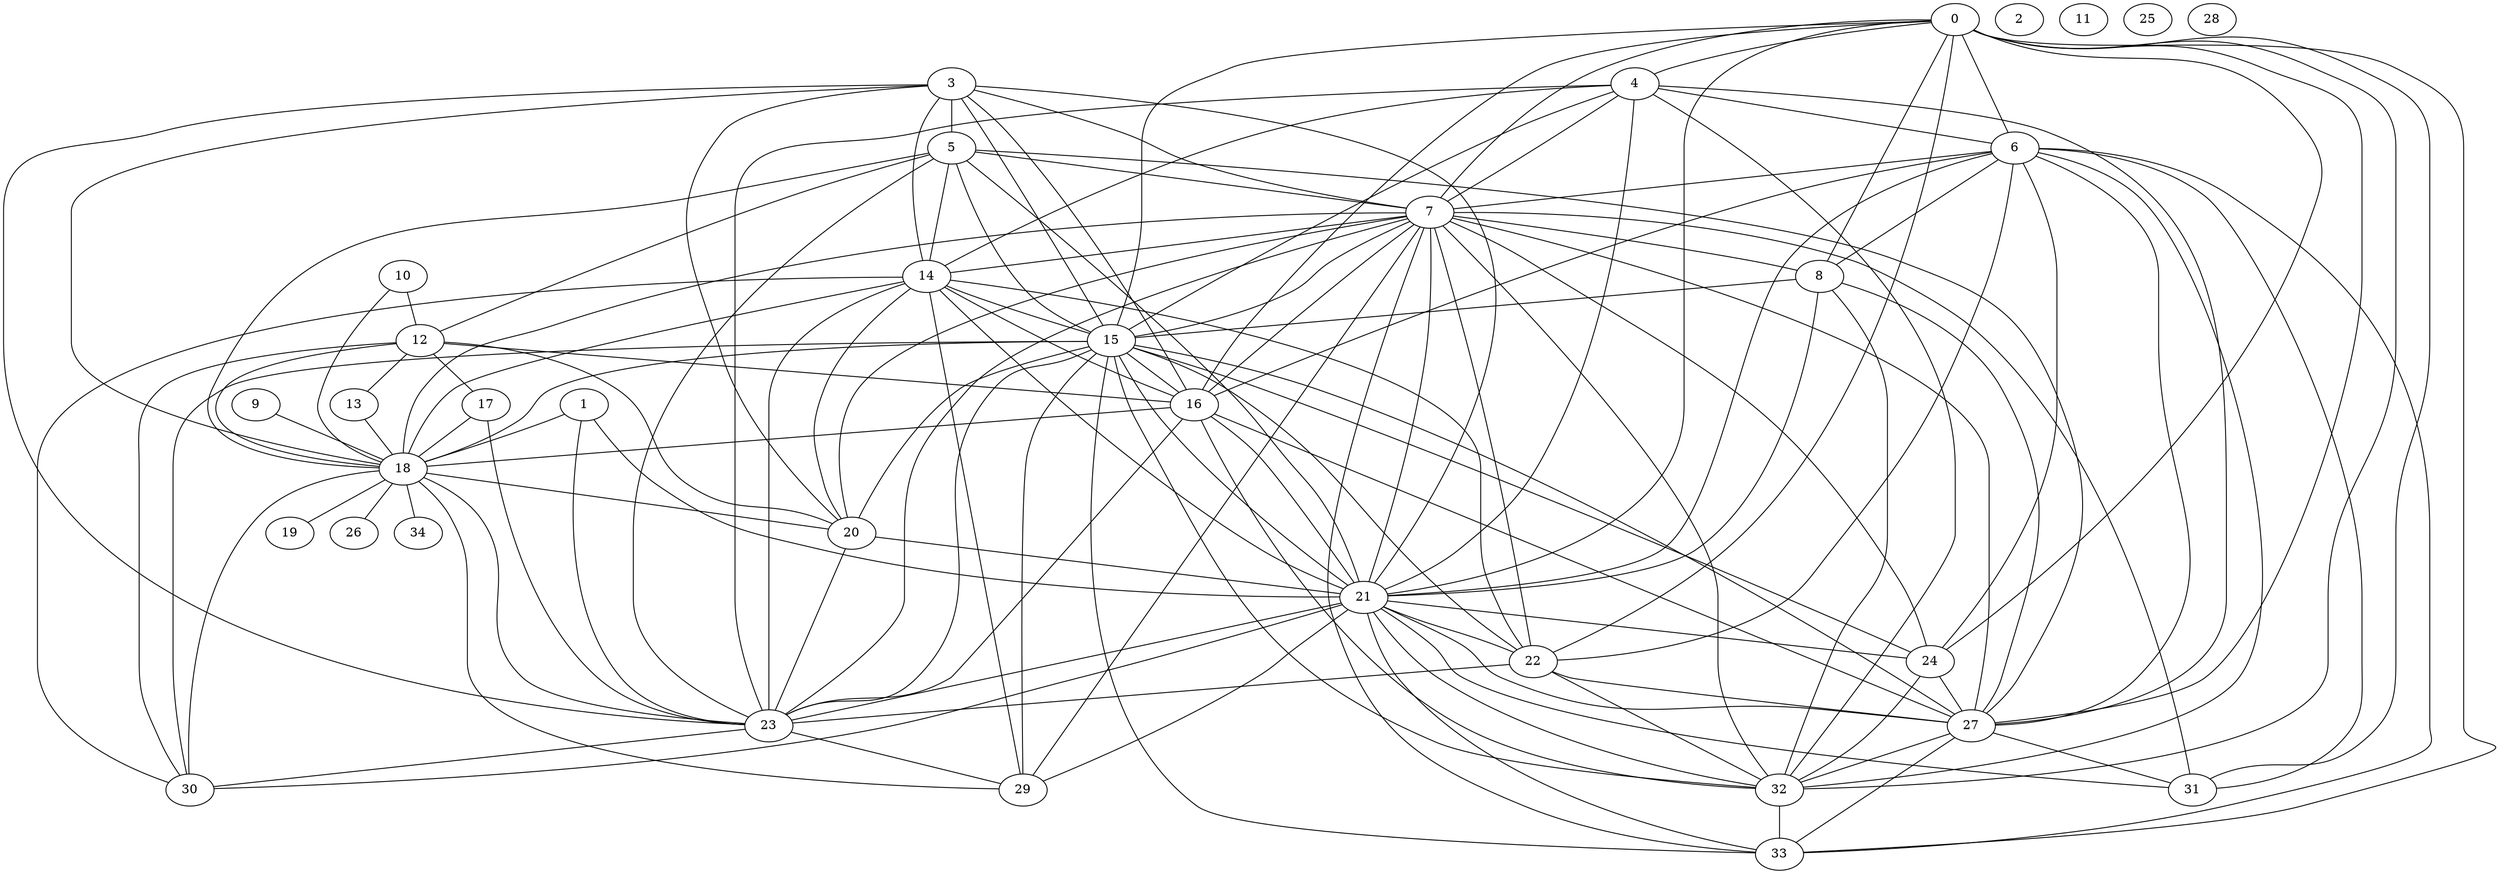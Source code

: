 graph g {0;1;2;3;4;5;6;7;8;9;10;11;12;13;14;15;16;17;18;19;20;21;22;23;24;25;26;27;28;29;30;31;32;33;34;0 -- 4;0 -- 6;0 -- 7;0 -- 8;0 -- 15;0 -- 16;0 -- 21;0 -- 22;0 -- 24;0 -- 27;0 -- 31;0 -- 32;0 -- 33;1 -- 18;1 -- 21;1 -- 23;3 -- 5;3 -- 7;3 -- 14;3 -- 15;3 -- 16;3 -- 18;3 -- 20;3 -- 21;3 -- 23;4 -- 6;4 -- 7;4 -- 14;4 -- 15;4 -- 21;4 -- 23;4 -- 27;4 -- 32;5 -- 7;5 -- 12;5 -- 14;5 -- 15;5 -- 18;5 -- 21;5 -- 23;5 -- 27;6 -- 7;6 -- 8;6 -- 16;6 -- 21;6 -- 22;6 -- 24;6 -- 27;6 -- 31;6 -- 32;6 -- 33;7 -- 8;7 -- 14;7 -- 15;7 -- 16;7 -- 18;7 -- 20;7 -- 21;7 -- 22;7 -- 23;7 -- 24;7 -- 27;7 -- 29;7 -- 31;7 -- 32;7 -- 33;8 -- 15;8 -- 21;8 -- 27;8 -- 32;9 -- 18;10 -- 12;10 -- 18;12 -- 13;12 -- 16;12 -- 17;12 -- 18;12 -- 20;12 -- 30;13 -- 18;14 -- 15;14 -- 16;14 -- 18;14 -- 20;14 -- 21;14 -- 22;14 -- 23;14 -- 29;14 -- 30;15 -- 16;15 -- 18;15 -- 20;15 -- 21;15 -- 22;15 -- 23;15 -- 24;15 -- 27;15 -- 29;15 -- 30;15 -- 32;15 -- 33;16 -- 18;16 -- 21;16 -- 23;16 -- 27;16 -- 32;17 -- 18;17 -- 23;18 -- 19;18 -- 20;18 -- 23;18 -- 26;18 -- 29;18 -- 30;18 -- 34;20 -- 21;20 -- 23;21 -- 22;21 -- 23;21 -- 24;21 -- 27;21 -- 29;21 -- 30;21 -- 31;21 -- 32;21 -- 33;22 -- 23;22 -- 27;22 -- 32;23 -- 29;23 -- 30;24 -- 27;24 -- 32;27 -- 31;27 -- 32;27 -- 33;32 -- 33;}
